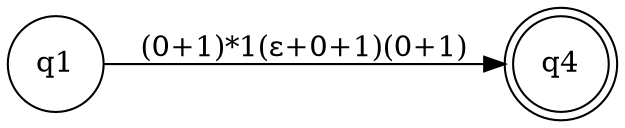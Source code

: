 digraph PA05_2a_3 {
	rankdir=LR;
	graph [dpi = 300];
	node [shape = doublecircle]; q4;
	node [shape = circle];
	q1->q4 [label="(0+1)*1(ε+0+1)(0+1)"];
}
